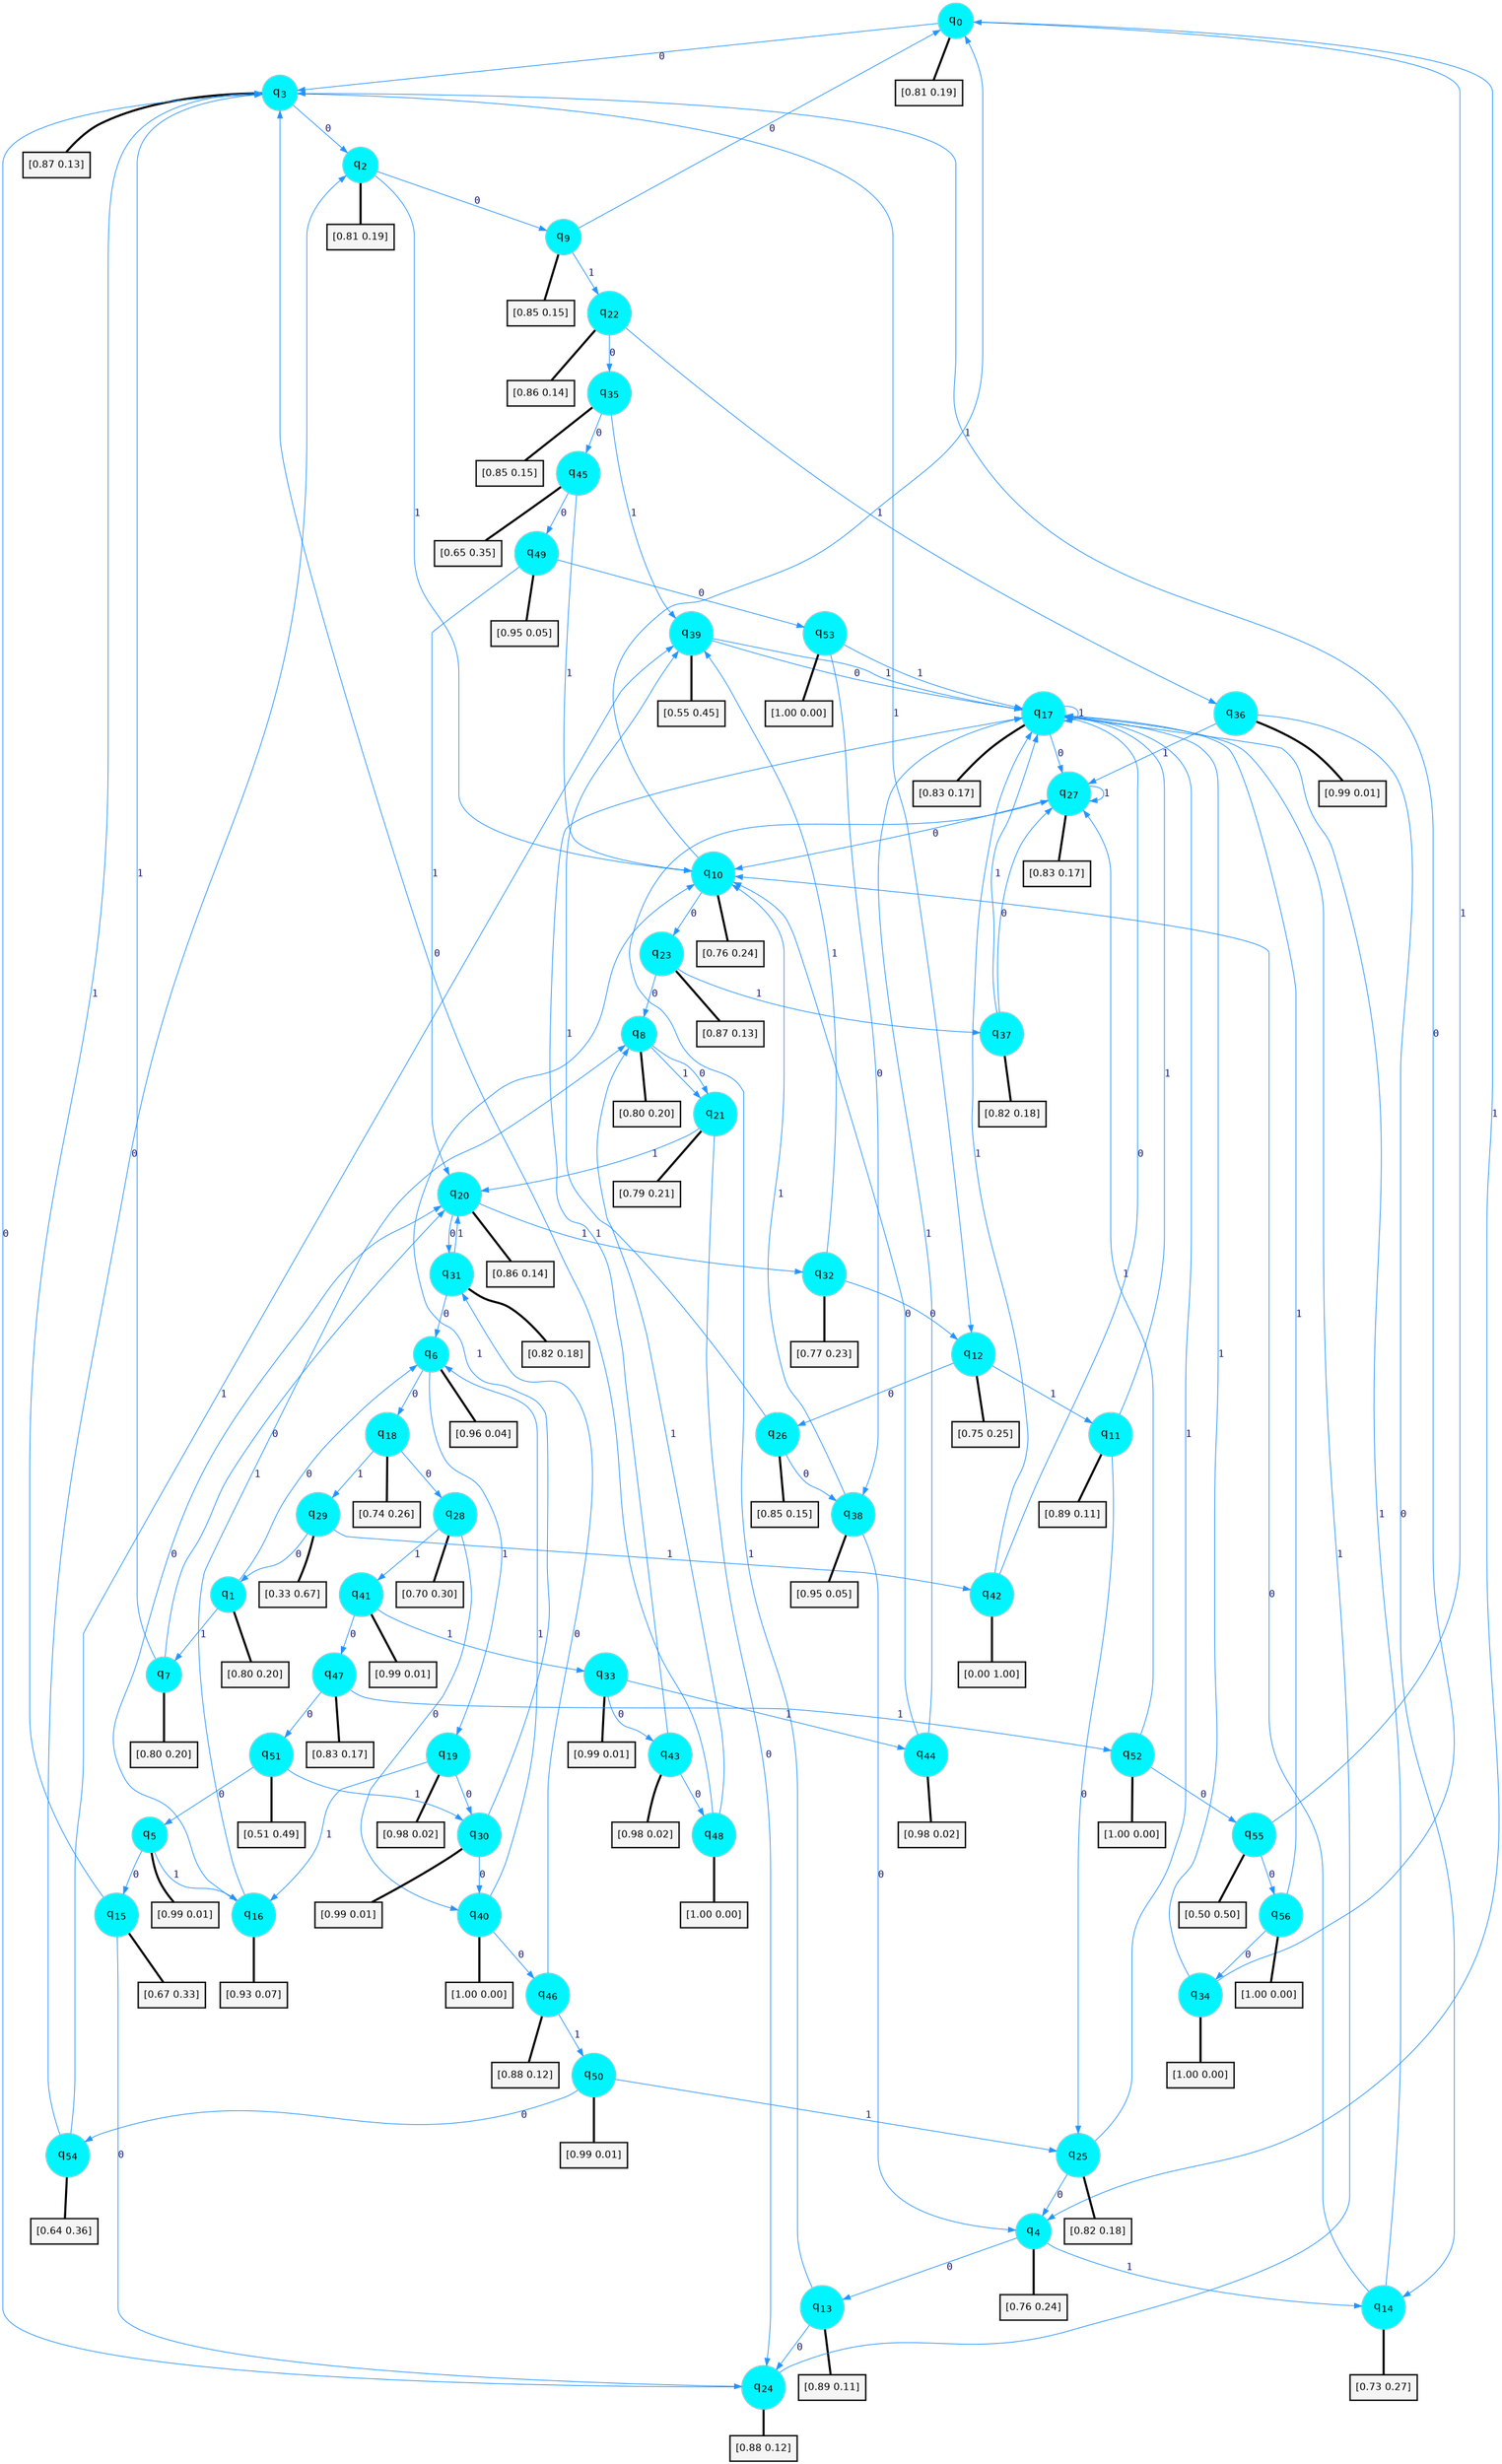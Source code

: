 digraph G {
graph [
bgcolor=transparent, dpi=300, rankdir=TD, size="40,25"];
node [
color=gray, fillcolor=turquoise1, fontcolor=black, fontname=Helvetica, fontsize=16, fontweight=bold, shape=circle, style=filled];
edge [
arrowsize=1, color=dodgerblue1, fontcolor=midnightblue, fontname=courier, fontweight=bold, penwidth=1, style=solid, weight=20];
0[label=<q<SUB>0</SUB>>];
1[label=<q<SUB>1</SUB>>];
2[label=<q<SUB>2</SUB>>];
3[label=<q<SUB>3</SUB>>];
4[label=<q<SUB>4</SUB>>];
5[label=<q<SUB>5</SUB>>];
6[label=<q<SUB>6</SUB>>];
7[label=<q<SUB>7</SUB>>];
8[label=<q<SUB>8</SUB>>];
9[label=<q<SUB>9</SUB>>];
10[label=<q<SUB>10</SUB>>];
11[label=<q<SUB>11</SUB>>];
12[label=<q<SUB>12</SUB>>];
13[label=<q<SUB>13</SUB>>];
14[label=<q<SUB>14</SUB>>];
15[label=<q<SUB>15</SUB>>];
16[label=<q<SUB>16</SUB>>];
17[label=<q<SUB>17</SUB>>];
18[label=<q<SUB>18</SUB>>];
19[label=<q<SUB>19</SUB>>];
20[label=<q<SUB>20</SUB>>];
21[label=<q<SUB>21</SUB>>];
22[label=<q<SUB>22</SUB>>];
23[label=<q<SUB>23</SUB>>];
24[label=<q<SUB>24</SUB>>];
25[label=<q<SUB>25</SUB>>];
26[label=<q<SUB>26</SUB>>];
27[label=<q<SUB>27</SUB>>];
28[label=<q<SUB>28</SUB>>];
29[label=<q<SUB>29</SUB>>];
30[label=<q<SUB>30</SUB>>];
31[label=<q<SUB>31</SUB>>];
32[label=<q<SUB>32</SUB>>];
33[label=<q<SUB>33</SUB>>];
34[label=<q<SUB>34</SUB>>];
35[label=<q<SUB>35</SUB>>];
36[label=<q<SUB>36</SUB>>];
37[label=<q<SUB>37</SUB>>];
38[label=<q<SUB>38</SUB>>];
39[label=<q<SUB>39</SUB>>];
40[label=<q<SUB>40</SUB>>];
41[label=<q<SUB>41</SUB>>];
42[label=<q<SUB>42</SUB>>];
43[label=<q<SUB>43</SUB>>];
44[label=<q<SUB>44</SUB>>];
45[label=<q<SUB>45</SUB>>];
46[label=<q<SUB>46</SUB>>];
47[label=<q<SUB>47</SUB>>];
48[label=<q<SUB>48</SUB>>];
49[label=<q<SUB>49</SUB>>];
50[label=<q<SUB>50</SUB>>];
51[label=<q<SUB>51</SUB>>];
52[label=<q<SUB>52</SUB>>];
53[label=<q<SUB>53</SUB>>];
54[label=<q<SUB>54</SUB>>];
55[label=<q<SUB>55</SUB>>];
56[label=<q<SUB>56</SUB>>];
57[label="[0.81 0.19]", shape=box,fontcolor=black, fontname=Helvetica, fontsize=14, penwidth=2, fillcolor=whitesmoke,color=black];
58[label="[0.80 0.20]", shape=box,fontcolor=black, fontname=Helvetica, fontsize=14, penwidth=2, fillcolor=whitesmoke,color=black];
59[label="[0.81 0.19]", shape=box,fontcolor=black, fontname=Helvetica, fontsize=14, penwidth=2, fillcolor=whitesmoke,color=black];
60[label="[0.87 0.13]", shape=box,fontcolor=black, fontname=Helvetica, fontsize=14, penwidth=2, fillcolor=whitesmoke,color=black];
61[label="[0.76 0.24]", shape=box,fontcolor=black, fontname=Helvetica, fontsize=14, penwidth=2, fillcolor=whitesmoke,color=black];
62[label="[0.99 0.01]", shape=box,fontcolor=black, fontname=Helvetica, fontsize=14, penwidth=2, fillcolor=whitesmoke,color=black];
63[label="[0.96 0.04]", shape=box,fontcolor=black, fontname=Helvetica, fontsize=14, penwidth=2, fillcolor=whitesmoke,color=black];
64[label="[0.80 0.20]", shape=box,fontcolor=black, fontname=Helvetica, fontsize=14, penwidth=2, fillcolor=whitesmoke,color=black];
65[label="[0.80 0.20]", shape=box,fontcolor=black, fontname=Helvetica, fontsize=14, penwidth=2, fillcolor=whitesmoke,color=black];
66[label="[0.85 0.15]", shape=box,fontcolor=black, fontname=Helvetica, fontsize=14, penwidth=2, fillcolor=whitesmoke,color=black];
67[label="[0.76 0.24]", shape=box,fontcolor=black, fontname=Helvetica, fontsize=14, penwidth=2, fillcolor=whitesmoke,color=black];
68[label="[0.89 0.11]", shape=box,fontcolor=black, fontname=Helvetica, fontsize=14, penwidth=2, fillcolor=whitesmoke,color=black];
69[label="[0.75 0.25]", shape=box,fontcolor=black, fontname=Helvetica, fontsize=14, penwidth=2, fillcolor=whitesmoke,color=black];
70[label="[0.89 0.11]", shape=box,fontcolor=black, fontname=Helvetica, fontsize=14, penwidth=2, fillcolor=whitesmoke,color=black];
71[label="[0.73 0.27]", shape=box,fontcolor=black, fontname=Helvetica, fontsize=14, penwidth=2, fillcolor=whitesmoke,color=black];
72[label="[0.67 0.33]", shape=box,fontcolor=black, fontname=Helvetica, fontsize=14, penwidth=2, fillcolor=whitesmoke,color=black];
73[label="[0.93 0.07]", shape=box,fontcolor=black, fontname=Helvetica, fontsize=14, penwidth=2, fillcolor=whitesmoke,color=black];
74[label="[0.83 0.17]", shape=box,fontcolor=black, fontname=Helvetica, fontsize=14, penwidth=2, fillcolor=whitesmoke,color=black];
75[label="[0.74 0.26]", shape=box,fontcolor=black, fontname=Helvetica, fontsize=14, penwidth=2, fillcolor=whitesmoke,color=black];
76[label="[0.98 0.02]", shape=box,fontcolor=black, fontname=Helvetica, fontsize=14, penwidth=2, fillcolor=whitesmoke,color=black];
77[label="[0.86 0.14]", shape=box,fontcolor=black, fontname=Helvetica, fontsize=14, penwidth=2, fillcolor=whitesmoke,color=black];
78[label="[0.79 0.21]", shape=box,fontcolor=black, fontname=Helvetica, fontsize=14, penwidth=2, fillcolor=whitesmoke,color=black];
79[label="[0.86 0.14]", shape=box,fontcolor=black, fontname=Helvetica, fontsize=14, penwidth=2, fillcolor=whitesmoke,color=black];
80[label="[0.87 0.13]", shape=box,fontcolor=black, fontname=Helvetica, fontsize=14, penwidth=2, fillcolor=whitesmoke,color=black];
81[label="[0.88 0.12]", shape=box,fontcolor=black, fontname=Helvetica, fontsize=14, penwidth=2, fillcolor=whitesmoke,color=black];
82[label="[0.82 0.18]", shape=box,fontcolor=black, fontname=Helvetica, fontsize=14, penwidth=2, fillcolor=whitesmoke,color=black];
83[label="[0.85 0.15]", shape=box,fontcolor=black, fontname=Helvetica, fontsize=14, penwidth=2, fillcolor=whitesmoke,color=black];
84[label="[0.83 0.17]", shape=box,fontcolor=black, fontname=Helvetica, fontsize=14, penwidth=2, fillcolor=whitesmoke,color=black];
85[label="[0.70 0.30]", shape=box,fontcolor=black, fontname=Helvetica, fontsize=14, penwidth=2, fillcolor=whitesmoke,color=black];
86[label="[0.33 0.67]", shape=box,fontcolor=black, fontname=Helvetica, fontsize=14, penwidth=2, fillcolor=whitesmoke,color=black];
87[label="[0.99 0.01]", shape=box,fontcolor=black, fontname=Helvetica, fontsize=14, penwidth=2, fillcolor=whitesmoke,color=black];
88[label="[0.82 0.18]", shape=box,fontcolor=black, fontname=Helvetica, fontsize=14, penwidth=2, fillcolor=whitesmoke,color=black];
89[label="[0.77 0.23]", shape=box,fontcolor=black, fontname=Helvetica, fontsize=14, penwidth=2, fillcolor=whitesmoke,color=black];
90[label="[0.99 0.01]", shape=box,fontcolor=black, fontname=Helvetica, fontsize=14, penwidth=2, fillcolor=whitesmoke,color=black];
91[label="[1.00 0.00]", shape=box,fontcolor=black, fontname=Helvetica, fontsize=14, penwidth=2, fillcolor=whitesmoke,color=black];
92[label="[0.85 0.15]", shape=box,fontcolor=black, fontname=Helvetica, fontsize=14, penwidth=2, fillcolor=whitesmoke,color=black];
93[label="[0.99 0.01]", shape=box,fontcolor=black, fontname=Helvetica, fontsize=14, penwidth=2, fillcolor=whitesmoke,color=black];
94[label="[0.82 0.18]", shape=box,fontcolor=black, fontname=Helvetica, fontsize=14, penwidth=2, fillcolor=whitesmoke,color=black];
95[label="[0.95 0.05]", shape=box,fontcolor=black, fontname=Helvetica, fontsize=14, penwidth=2, fillcolor=whitesmoke,color=black];
96[label="[0.55 0.45]", shape=box,fontcolor=black, fontname=Helvetica, fontsize=14, penwidth=2, fillcolor=whitesmoke,color=black];
97[label="[1.00 0.00]", shape=box,fontcolor=black, fontname=Helvetica, fontsize=14, penwidth=2, fillcolor=whitesmoke,color=black];
98[label="[0.99 0.01]", shape=box,fontcolor=black, fontname=Helvetica, fontsize=14, penwidth=2, fillcolor=whitesmoke,color=black];
99[label="[0.00 1.00]", shape=box,fontcolor=black, fontname=Helvetica, fontsize=14, penwidth=2, fillcolor=whitesmoke,color=black];
100[label="[0.98 0.02]", shape=box,fontcolor=black, fontname=Helvetica, fontsize=14, penwidth=2, fillcolor=whitesmoke,color=black];
101[label="[0.98 0.02]", shape=box,fontcolor=black, fontname=Helvetica, fontsize=14, penwidth=2, fillcolor=whitesmoke,color=black];
102[label="[0.65 0.35]", shape=box,fontcolor=black, fontname=Helvetica, fontsize=14, penwidth=2, fillcolor=whitesmoke,color=black];
103[label="[0.88 0.12]", shape=box,fontcolor=black, fontname=Helvetica, fontsize=14, penwidth=2, fillcolor=whitesmoke,color=black];
104[label="[0.83 0.17]", shape=box,fontcolor=black, fontname=Helvetica, fontsize=14, penwidth=2, fillcolor=whitesmoke,color=black];
105[label="[1.00 0.00]", shape=box,fontcolor=black, fontname=Helvetica, fontsize=14, penwidth=2, fillcolor=whitesmoke,color=black];
106[label="[0.95 0.05]", shape=box,fontcolor=black, fontname=Helvetica, fontsize=14, penwidth=2, fillcolor=whitesmoke,color=black];
107[label="[0.99 0.01]", shape=box,fontcolor=black, fontname=Helvetica, fontsize=14, penwidth=2, fillcolor=whitesmoke,color=black];
108[label="[0.51 0.49]", shape=box,fontcolor=black, fontname=Helvetica, fontsize=14, penwidth=2, fillcolor=whitesmoke,color=black];
109[label="[1.00 0.00]", shape=box,fontcolor=black, fontname=Helvetica, fontsize=14, penwidth=2, fillcolor=whitesmoke,color=black];
110[label="[1.00 0.00]", shape=box,fontcolor=black, fontname=Helvetica, fontsize=14, penwidth=2, fillcolor=whitesmoke,color=black];
111[label="[0.64 0.36]", shape=box,fontcolor=black, fontname=Helvetica, fontsize=14, penwidth=2, fillcolor=whitesmoke,color=black];
112[label="[0.50 0.50]", shape=box,fontcolor=black, fontname=Helvetica, fontsize=14, penwidth=2, fillcolor=whitesmoke,color=black];
113[label="[1.00 0.00]", shape=box,fontcolor=black, fontname=Helvetica, fontsize=14, penwidth=2, fillcolor=whitesmoke,color=black];
0->3 [label=0];
0->4 [label=1];
0->57 [arrowhead=none, penwidth=3,color=black];
1->6 [label=0];
1->7 [label=1];
1->58 [arrowhead=none, penwidth=3,color=black];
2->9 [label=0];
2->10 [label=1];
2->59 [arrowhead=none, penwidth=3,color=black];
3->2 [label=0];
3->12 [label=1];
3->60 [arrowhead=none, penwidth=3,color=black];
4->13 [label=0];
4->14 [label=1];
4->61 [arrowhead=none, penwidth=3,color=black];
5->15 [label=0];
5->16 [label=1];
5->62 [arrowhead=none, penwidth=3,color=black];
6->18 [label=0];
6->19 [label=1];
6->63 [arrowhead=none, penwidth=3,color=black];
7->20 [label=0];
7->3 [label=1];
7->64 [arrowhead=none, penwidth=3,color=black];
8->21 [label=0];
8->21 [label=1];
8->65 [arrowhead=none, penwidth=3,color=black];
9->0 [label=0];
9->22 [label=1];
9->66 [arrowhead=none, penwidth=3,color=black];
10->23 [label=0];
10->0 [label=1];
10->67 [arrowhead=none, penwidth=3,color=black];
11->25 [label=0];
11->17 [label=1];
11->68 [arrowhead=none, penwidth=3,color=black];
12->26 [label=0];
12->11 [label=1];
12->69 [arrowhead=none, penwidth=3,color=black];
13->24 [label=0];
13->27 [label=1];
13->70 [arrowhead=none, penwidth=3,color=black];
14->10 [label=0];
14->17 [label=1];
14->71 [arrowhead=none, penwidth=3,color=black];
15->24 [label=0];
15->3 [label=1];
15->72 [arrowhead=none, penwidth=3,color=black];
16->20 [label=0];
16->8 [label=1];
16->73 [arrowhead=none, penwidth=3,color=black];
17->27 [label=0];
17->17 [label=1];
17->74 [arrowhead=none, penwidth=3,color=black];
18->28 [label=0];
18->29 [label=1];
18->75 [arrowhead=none, penwidth=3,color=black];
19->30 [label=0];
19->16 [label=1];
19->76 [arrowhead=none, penwidth=3,color=black];
20->31 [label=0];
20->32 [label=1];
20->77 [arrowhead=none, penwidth=3,color=black];
21->24 [label=0];
21->20 [label=1];
21->78 [arrowhead=none, penwidth=3,color=black];
22->35 [label=0];
22->36 [label=1];
22->79 [arrowhead=none, penwidth=3,color=black];
23->8 [label=0];
23->37 [label=1];
23->80 [arrowhead=none, penwidth=3,color=black];
24->3 [label=0];
24->17 [label=1];
24->81 [arrowhead=none, penwidth=3,color=black];
25->4 [label=0];
25->17 [label=1];
25->82 [arrowhead=none, penwidth=3,color=black];
26->38 [label=0];
26->39 [label=1];
26->83 [arrowhead=none, penwidth=3,color=black];
27->10 [label=0];
27->27 [label=1];
27->84 [arrowhead=none, penwidth=3,color=black];
28->40 [label=0];
28->41 [label=1];
28->85 [arrowhead=none, penwidth=3,color=black];
29->1 [label=0];
29->42 [label=1];
29->86 [arrowhead=none, penwidth=3,color=black];
30->40 [label=0];
30->10 [label=1];
30->87 [arrowhead=none, penwidth=3,color=black];
31->6 [label=0];
31->20 [label=1];
31->88 [arrowhead=none, penwidth=3,color=black];
32->12 [label=0];
32->39 [label=1];
32->89 [arrowhead=none, penwidth=3,color=black];
33->43 [label=0];
33->44 [label=1];
33->90 [arrowhead=none, penwidth=3,color=black];
34->3 [label=0];
34->17 [label=1];
34->91 [arrowhead=none, penwidth=3,color=black];
35->45 [label=0];
35->39 [label=1];
35->92 [arrowhead=none, penwidth=3,color=black];
36->14 [label=0];
36->27 [label=1];
36->93 [arrowhead=none, penwidth=3,color=black];
37->27 [label=0];
37->17 [label=1];
37->94 [arrowhead=none, penwidth=3,color=black];
38->4 [label=0];
38->10 [label=1];
38->95 [arrowhead=none, penwidth=3,color=black];
39->17 [label=0];
39->17 [label=1];
39->96 [arrowhead=none, penwidth=3,color=black];
40->46 [label=0];
40->6 [label=1];
40->97 [arrowhead=none, penwidth=3,color=black];
41->47 [label=0];
41->33 [label=1];
41->98 [arrowhead=none, penwidth=3,color=black];
42->17 [label=0];
42->17 [label=1];
42->99 [arrowhead=none, penwidth=3,color=black];
43->48 [label=0];
43->17 [label=1];
43->100 [arrowhead=none, penwidth=3,color=black];
44->10 [label=0];
44->17 [label=1];
44->101 [arrowhead=none, penwidth=3,color=black];
45->49 [label=0];
45->10 [label=1];
45->102 [arrowhead=none, penwidth=3,color=black];
46->31 [label=0];
46->50 [label=1];
46->103 [arrowhead=none, penwidth=3,color=black];
47->51 [label=0];
47->52 [label=1];
47->104 [arrowhead=none, penwidth=3,color=black];
48->3 [label=0];
48->8 [label=1];
48->105 [arrowhead=none, penwidth=3,color=black];
49->53 [label=0];
49->20 [label=1];
49->106 [arrowhead=none, penwidth=3,color=black];
50->54 [label=0];
50->25 [label=1];
50->107 [arrowhead=none, penwidth=3,color=black];
51->5 [label=0];
51->30 [label=1];
51->108 [arrowhead=none, penwidth=3,color=black];
52->55 [label=0];
52->27 [label=1];
52->109 [arrowhead=none, penwidth=3,color=black];
53->38 [label=0];
53->17 [label=1];
53->110 [arrowhead=none, penwidth=3,color=black];
54->2 [label=0];
54->39 [label=1];
54->111 [arrowhead=none, penwidth=3,color=black];
55->56 [label=0];
55->0 [label=1];
55->112 [arrowhead=none, penwidth=3,color=black];
56->34 [label=0];
56->17 [label=1];
56->113 [arrowhead=none, penwidth=3,color=black];
}
